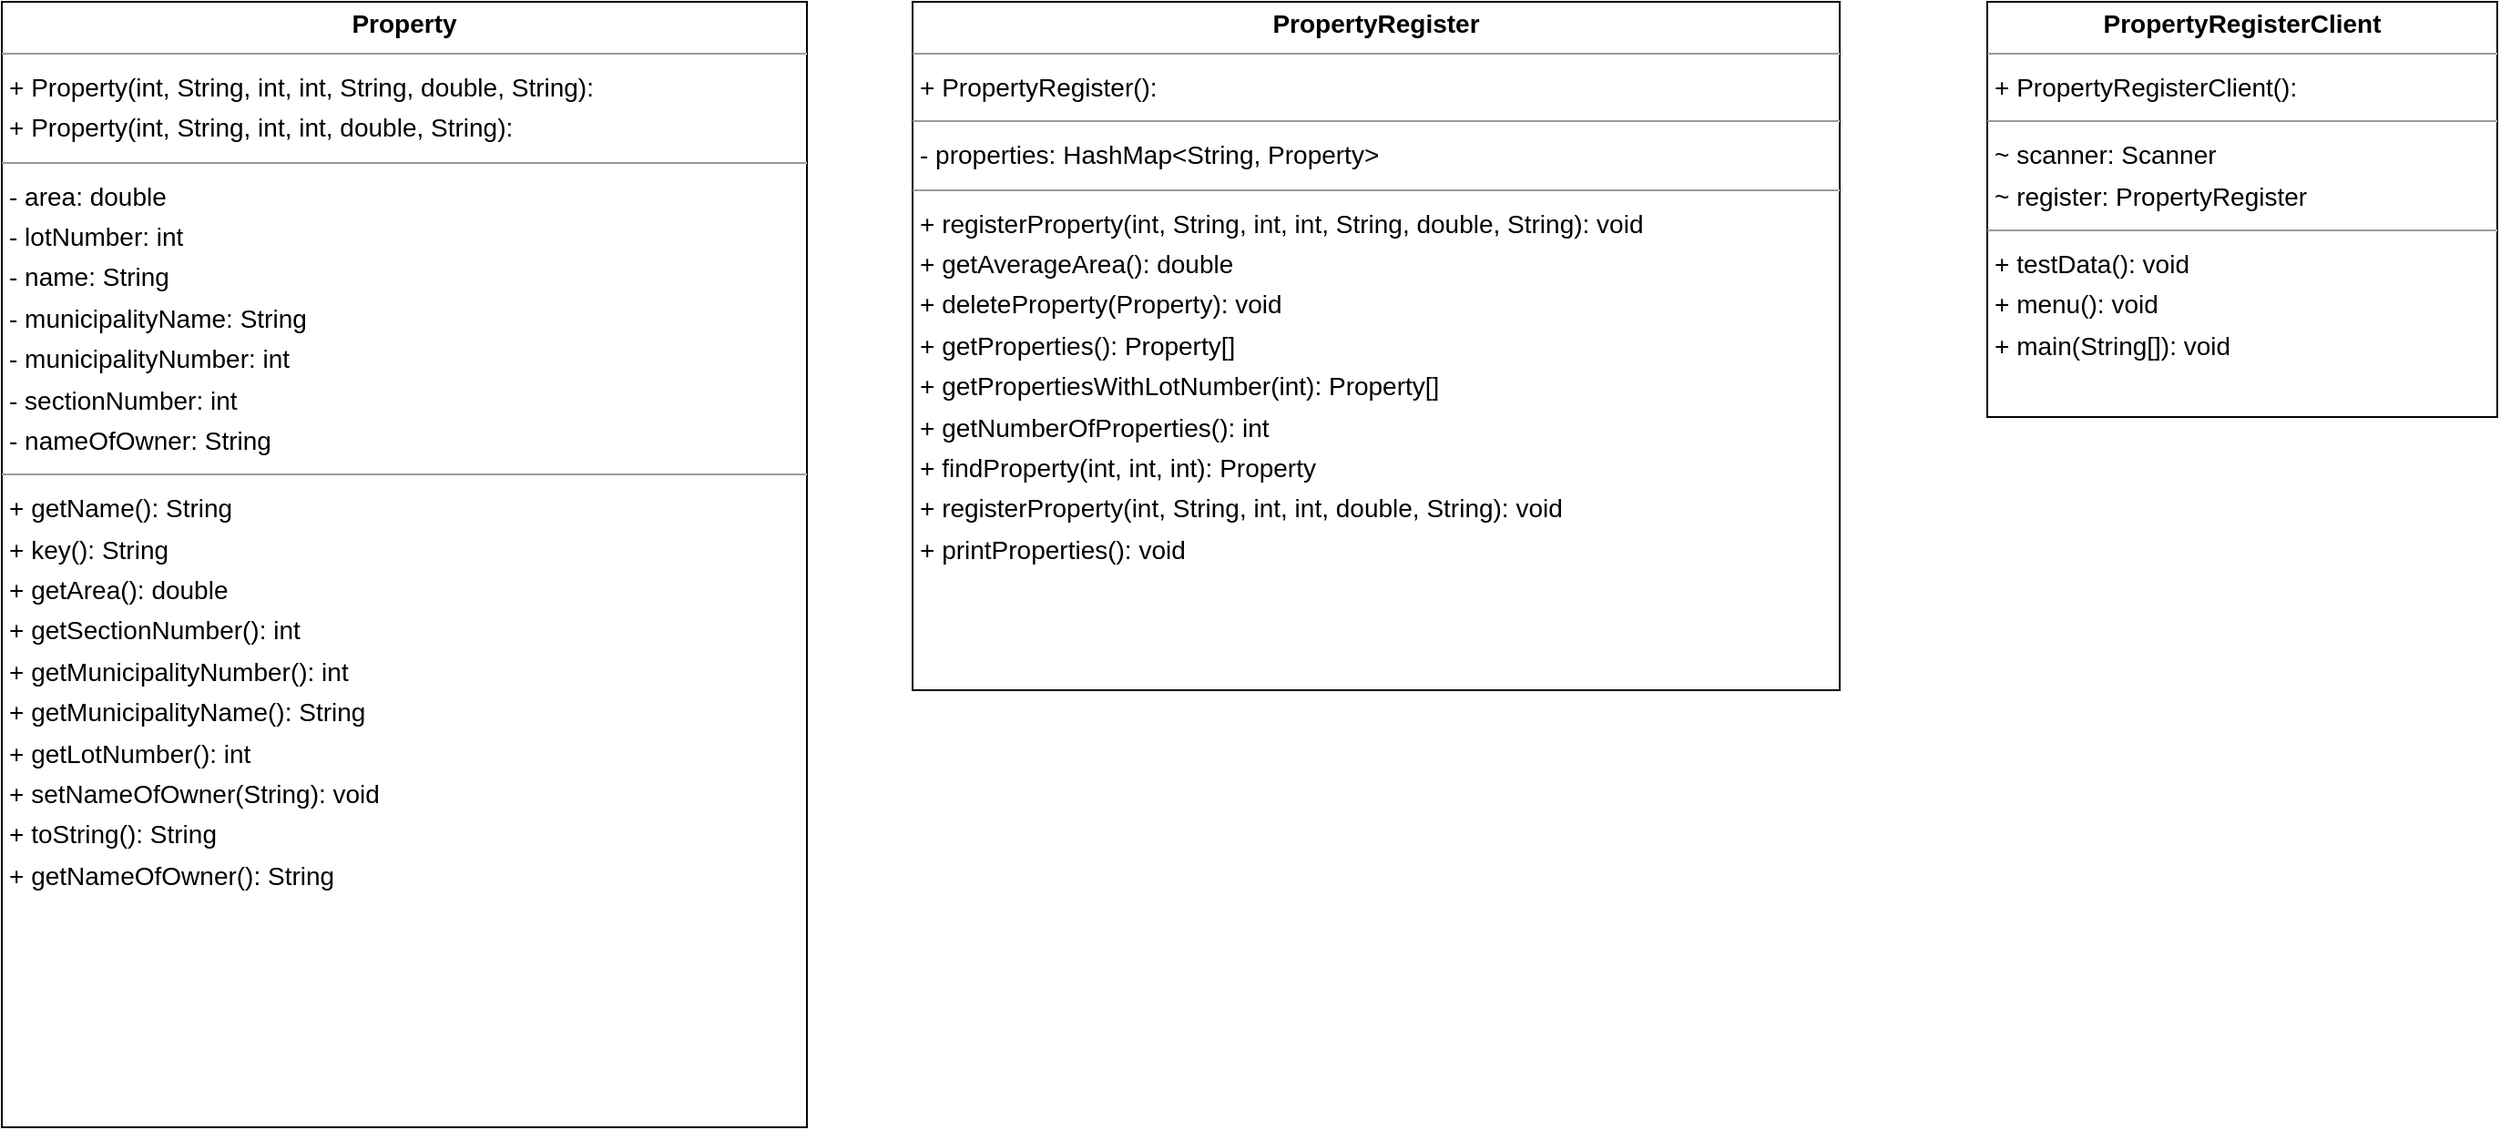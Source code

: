 <mxfile version="22.1.0" type="device">
  <diagram name="Page-1" id="TwlBkUQx2KDMwPlD4amS">
    <mxGraphModel dx="2920" dy="2480" grid="1" gridSize="10" guides="1" tooltips="1" connect="1" arrows="1" fold="1" page="1" pageScale="1" pageWidth="850" pageHeight="1100" math="0" shadow="0">
      <root>
        <mxCell id="0" />
        <mxCell id="1" parent="0" />
        <mxCell id="RHsuxo9v3teLjSzJTNt1-8" value="&lt;p style=&quot;margin:0px;margin-top:4px;text-align:center;&quot;&gt;&lt;b&gt;Property&lt;/b&gt;&lt;/p&gt;&lt;hr size=&quot;1&quot;/&gt;&lt;p style=&quot;margin:0 0 0 4px;line-height:1.6;&quot;&gt;+ Property(int, String, int, int, String, double, String): &lt;br/&gt;+ Property(int, String, int, int, double, String): &lt;/p&gt;&lt;hr size=&quot;1&quot;/&gt;&lt;p style=&quot;margin:0 0 0 4px;line-height:1.6;&quot;&gt;- area: double&lt;br/&gt;- lotNumber: int&lt;br/&gt;- name: String&lt;br/&gt;- municipalityName: String&lt;br/&gt;- municipalityNumber: int&lt;br/&gt;- sectionNumber: int&lt;br/&gt;- nameOfOwner: String&lt;/p&gt;&lt;hr size=&quot;1&quot;/&gt;&lt;p style=&quot;margin:0 0 0 4px;line-height:1.6;&quot;&gt;+ getName(): String&lt;br/&gt;+ key(): String&lt;br/&gt;+ getArea(): double&lt;br/&gt;+ getSectionNumber(): int&lt;br/&gt;+ getMunicipalityNumber(): int&lt;br/&gt;+ getMunicipalityName(): String&lt;br/&gt;+ getLotNumber(): int&lt;br/&gt;+ setNameOfOwner(String): void&lt;br/&gt;+ toString(): String&lt;br/&gt;+ getNameOfOwner(): String&lt;/p&gt;" style="verticalAlign=top;align=left;overflow=fill;fontSize=14;fontFamily=Helvetica;html=1;rounded=0;shadow=0;comic=0;labelBackgroundColor=none;strokeWidth=1;" vertex="1" parent="1">
          <mxGeometry x="-810" y="-350" width="442" height="618" as="geometry" />
        </mxCell>
        <mxCell id="RHsuxo9v3teLjSzJTNt1-9" value="&lt;p style=&quot;margin:0px;margin-top:4px;text-align:center;&quot;&gt;&lt;b&gt;PropertyRegister&lt;/b&gt;&lt;/p&gt;&lt;hr size=&quot;1&quot;/&gt;&lt;p style=&quot;margin:0 0 0 4px;line-height:1.6;&quot;&gt;+ PropertyRegister(): &lt;/p&gt;&lt;hr size=&quot;1&quot;/&gt;&lt;p style=&quot;margin:0 0 0 4px;line-height:1.6;&quot;&gt;- properties: HashMap&amp;lt;String, Property&amp;gt;&lt;/p&gt;&lt;hr size=&quot;1&quot;/&gt;&lt;p style=&quot;margin:0 0 0 4px;line-height:1.6;&quot;&gt;+ registerProperty(int, String, int, int, String, double, String): void&lt;br/&gt;+ getAverageArea(): double&lt;br/&gt;+ deleteProperty(Property): void&lt;br/&gt;+ getProperties(): Property[]&lt;br/&gt;+ getPropertiesWithLotNumber(int): Property[]&lt;br/&gt;+ getNumberOfProperties(): int&lt;br/&gt;+ findProperty(int, int, int): Property&lt;br/&gt;+ registerProperty(int, String, int, int, double, String): void&lt;br/&gt;+ printProperties(): void&lt;/p&gt;" style="verticalAlign=top;align=left;overflow=fill;fontSize=14;fontFamily=Helvetica;html=1;rounded=0;shadow=0;comic=0;labelBackgroundColor=none;strokeWidth=1;" vertex="1" parent="1">
          <mxGeometry x="-310" y="-350" width="509" height="378" as="geometry" />
        </mxCell>
        <mxCell id="RHsuxo9v3teLjSzJTNt1-10" value="&lt;p style=&quot;margin:0px;margin-top:4px;text-align:center;&quot;&gt;&lt;b&gt;PropertyRegisterClient&lt;/b&gt;&lt;/p&gt;&lt;hr size=&quot;1&quot;/&gt;&lt;p style=&quot;margin:0 0 0 4px;line-height:1.6;&quot;&gt;+ PropertyRegisterClient(): &lt;/p&gt;&lt;hr size=&quot;1&quot;/&gt;&lt;p style=&quot;margin:0 0 0 4px;line-height:1.6;&quot;&gt;~ scanner: Scanner&lt;br/&gt;~ register: PropertyRegister&lt;/p&gt;&lt;hr size=&quot;1&quot;/&gt;&lt;p style=&quot;margin:0 0 0 4px;line-height:1.6;&quot;&gt;+ testData(): void&lt;br/&gt;+ menu(): void&lt;br/&gt;+ main(String[]): void&lt;/p&gt;" style="verticalAlign=top;align=left;overflow=fill;fontSize=14;fontFamily=Helvetica;html=1;rounded=0;shadow=0;comic=0;labelBackgroundColor=none;strokeWidth=1;" vertex="1" parent="1">
          <mxGeometry x="280" y="-350" width="280" height="228" as="geometry" />
        </mxCell>
      </root>
    </mxGraphModel>
  </diagram>
</mxfile>
